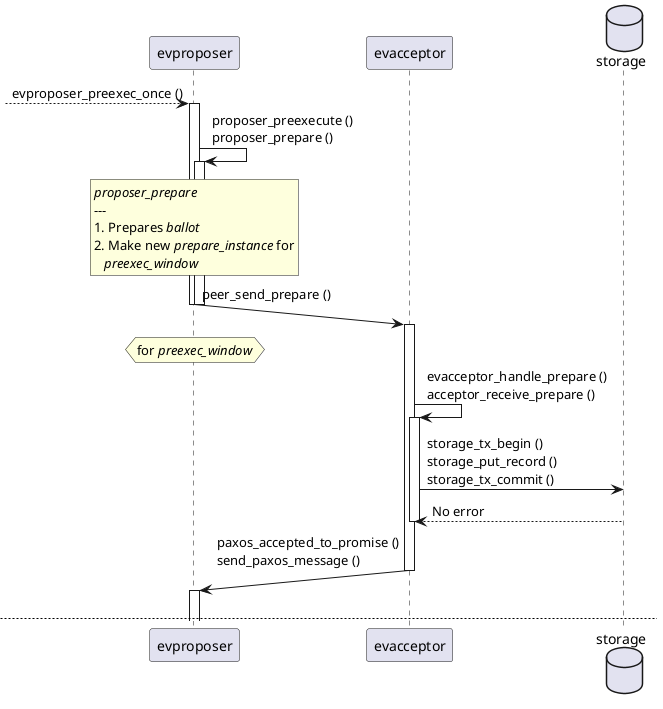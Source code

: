 @startuml

?--> evproposer: evproposer_preexec_once ()

activate evproposer
evproposer -> evproposer: proposer_preexecute () \nproposer_prepare ()

activate evproposer
' evproposer -> evproposer: proposer_prepare ()

rnote over evproposer
    //proposer_prepare//
    ---
    1. Prepares //ballot//
    2. Make new //prepare_instance// for
       //preexec_window//
end note

evproposer ->(20) evacceptor: peer_send_prepare ()

hnote over evproposer
    for //preexec_window//
end note


deactivate evproposer
deactivate evproposer

activate evacceptor
evacceptor -> evacceptor: evacceptor_handle_prepare ()\nacceptor_receive_prepare ()

database storage
activate evacceptor
evacceptor -> storage: storage_tx_begin () \nstorage_put_record ()\nstorage_tx_commit ()
storage --> evacceptor: No error
deactivate evacceptor

evacceptor ->(20) evproposer: paxos_accepted_to_promise () \nsend_paxos_message ()

deactivate evacceptor
activate evproposer

newpage

@enduml